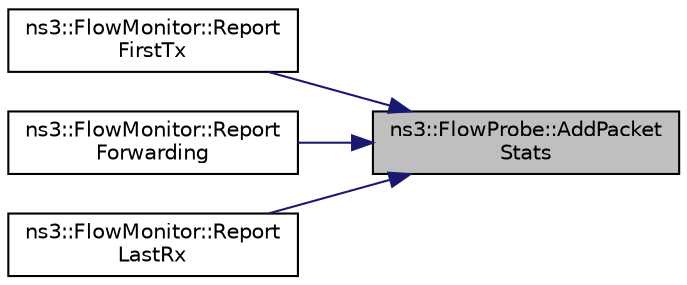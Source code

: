 digraph "ns3::FlowProbe::AddPacketStats"
{
 // LATEX_PDF_SIZE
  edge [fontname="Helvetica",fontsize="10",labelfontname="Helvetica",labelfontsize="10"];
  node [fontname="Helvetica",fontsize="10",shape=record];
  rankdir="RL";
  Node1 [label="ns3::FlowProbe::AddPacket\lStats",height=0.2,width=0.4,color="black", fillcolor="grey75", style="filled", fontcolor="black",tooltip="Add a packet data to the flow stats."];
  Node1 -> Node2 [dir="back",color="midnightblue",fontsize="10",style="solid",fontname="Helvetica"];
  Node2 [label="ns3::FlowMonitor::Report\lFirstTx",height=0.2,width=0.4,color="black", fillcolor="white", style="filled",URL="$classns3_1_1_flow_monitor.html#ad115f00ce726f14fd73f087d13f95313",tooltip="FlowProbe implementations are supposed to call this method to report that a new packet was transmitte..."];
  Node1 -> Node3 [dir="back",color="midnightblue",fontsize="10",style="solid",fontname="Helvetica"];
  Node3 [label="ns3::FlowMonitor::Report\lForwarding",height=0.2,width=0.4,color="black", fillcolor="white", style="filled",URL="$classns3_1_1_flow_monitor.html#a69a7483c4d2bc47805490f585d17e111",tooltip="FlowProbe implementations are supposed to call this method to report that a known packet is being for..."];
  Node1 -> Node4 [dir="back",color="midnightblue",fontsize="10",style="solid",fontname="Helvetica"];
  Node4 [label="ns3::FlowMonitor::Report\lLastRx",height=0.2,width=0.4,color="black", fillcolor="white", style="filled",URL="$classns3_1_1_flow_monitor.html#a534535fd498067cae4f774ba701e5d47",tooltip="FlowProbe implementations are supposed to call this method to report that a known packet is being rec..."];
}
